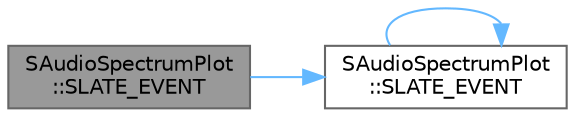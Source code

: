 digraph "SAudioSpectrumPlot::SLATE_EVENT"
{
 // INTERACTIVE_SVG=YES
 // LATEX_PDF_SIZE
  bgcolor="transparent";
  edge [fontname=Helvetica,fontsize=10,labelfontname=Helvetica,labelfontsize=10];
  node [fontname=Helvetica,fontsize=10,shape=box,height=0.2,width=0.4];
  rankdir="LR";
  Node1 [id="Node000001",label="SAudioSpectrumPlot\l::SLATE_EVENT",height=0.2,width=0.4,color="gray40", fillcolor="grey60", style="filled", fontcolor="black",tooltip=" "];
  Node1 -> Node2 [id="edge1_Node000001_Node000002",color="steelblue1",style="solid",tooltip=" "];
  Node2 [id="Node000002",label="SAudioSpectrumPlot\l::SLATE_EVENT",height=0.2,width=0.4,color="grey40", fillcolor="white", style="filled",URL="$d7/d7d/classSAudioSpectrumPlot.html#a018ef68bf708797de39e51001edfa18c",tooltip=" "];
  Node2 -> Node2 [id="edge2_Node000002_Node000002",color="steelblue1",style="solid",tooltip=" "];
}
